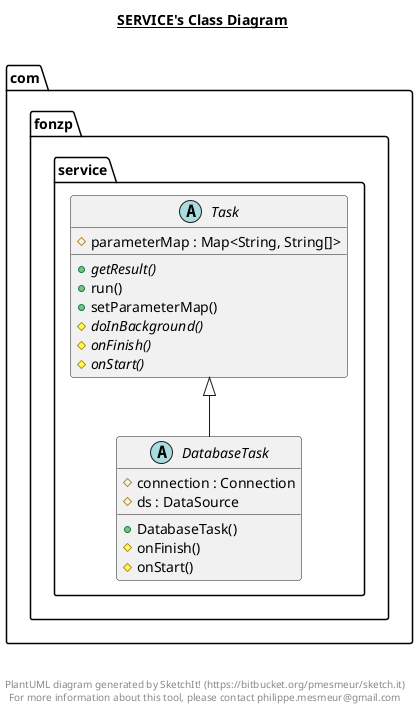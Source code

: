 @startuml

title __SERVICE's Class Diagram__\n

  namespace com.fonzp.service {
    abstract class com.fonzp.service.DatabaseTask {
        # connection : Connection
        # ds : DataSource
        + DatabaseTask()
        # onFinish()
        # onStart()
    }
  }
  

  namespace com.fonzp.service {
    abstract class com.fonzp.service.Task {
        # parameterMap : Map<String, String[]>
        {abstract} + getResult()
        + run()
        + setParameterMap()
        {abstract} # doInBackground()
        {abstract} # onFinish()
        {abstract} # onStart()
    }
  }
  

  com.fonzp.service.DatabaseTask -up-|> com.fonzp.service.Task


right footer


PlantUML diagram generated by SketchIt! (https://bitbucket.org/pmesmeur/sketch.it)
For more information about this tool, please contact philippe.mesmeur@gmail.com
endfooter

@enduml
